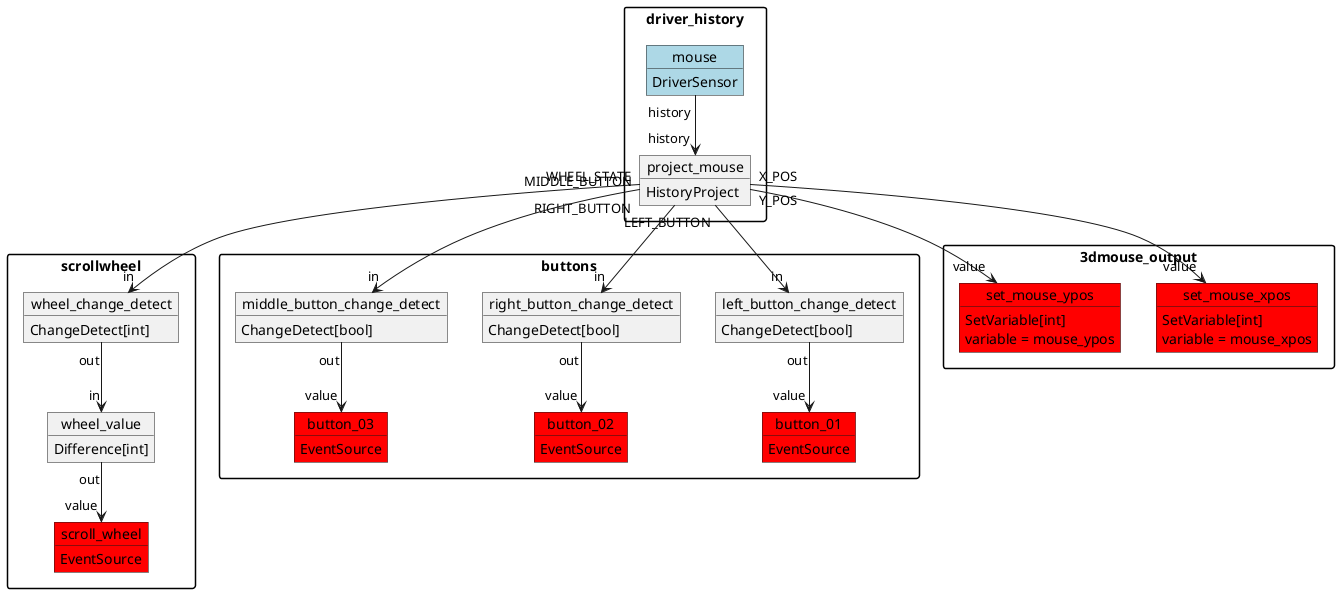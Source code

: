 @startuml
skinparam packageStyle rectangle
/' Nodes '/
package driver_history{
object mouse #lightblue
mouse : DriverSensor

object project_mouse
project_mouse : HistoryProject
}

package scrollwheel {
object wheel_change_detect
wheel_change_detect : ChangeDetect[int]

object wheel_value
wheel_value : Difference[int]

object scroll_wheel #red
scroll_wheel : EventSource
}

package buttons {
object left_button_change_detect
left_button_change_detect : ChangeDetect[bool]

object right_button_change_detect
right_button_change_detect : ChangeDetect[bool]

object middle_button_change_detect
middle_button_change_detect : ChangeDetect[bool]

object button_01 #red
button_01 : EventSource

object button_02 #red
button_02 : EventSource

object button_03 #red
button_03 : EventSource
}

/' store position for 3dmouse_negotiator '/
package 3dmouse_output{
object set_mouse_xpos #red
set_mouse_xpos : SetVariable[int]
set_mouse_xpos : variable = mouse_xpos

object set_mouse_ypos #red
set_mouse_ypos : SetVariable[int]
set_mouse_ypos : variable = mouse_ypos
}
/' Edges '/
mouse "history" --> "history" project_mouse

project_mouse "WHEEL_STATE" --> "in" wheel_change_detect
wheel_change_detect "out" --> "in" wheel_value
wheel_value "out" --> "value" scroll_wheel

project_mouse "LEFT_BUTTON" --> "in" left_button_change_detect
left_button_change_detect "out" --> "value" button_01

project_mouse "RIGHT_BUTTON" --> "in" right_button_change_detect
right_button_change_detect "out" --> "value" button_02

project_mouse "MIDDLE_BUTTON" --> "in" middle_button_change_detect
middle_button_change_detect "out" --> "value" button_03

/' compose positions to vector '/
project_mouse "X_POS" --> "value" set_mouse_xpos
project_mouse "Y_POS" --> "value" set_mouse_ypos
@enduml
